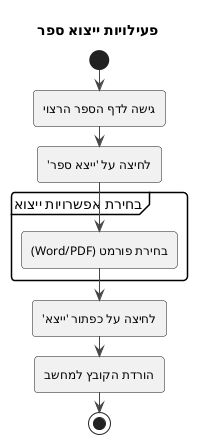@startuml
!theme vibrant

title פעילויות ייצוא ספר

start
:גישה לדף הספר הרצוי;
:לחיצה על 'ייצא ספר';

partition "בחירת אפשרויות ייצוא" {
  :בחירת פורמט (Word/PDF);
}

:לחיצה על כפתור 'ייצא';
:הורדת הקובץ למחשב;

stop

@enduml
